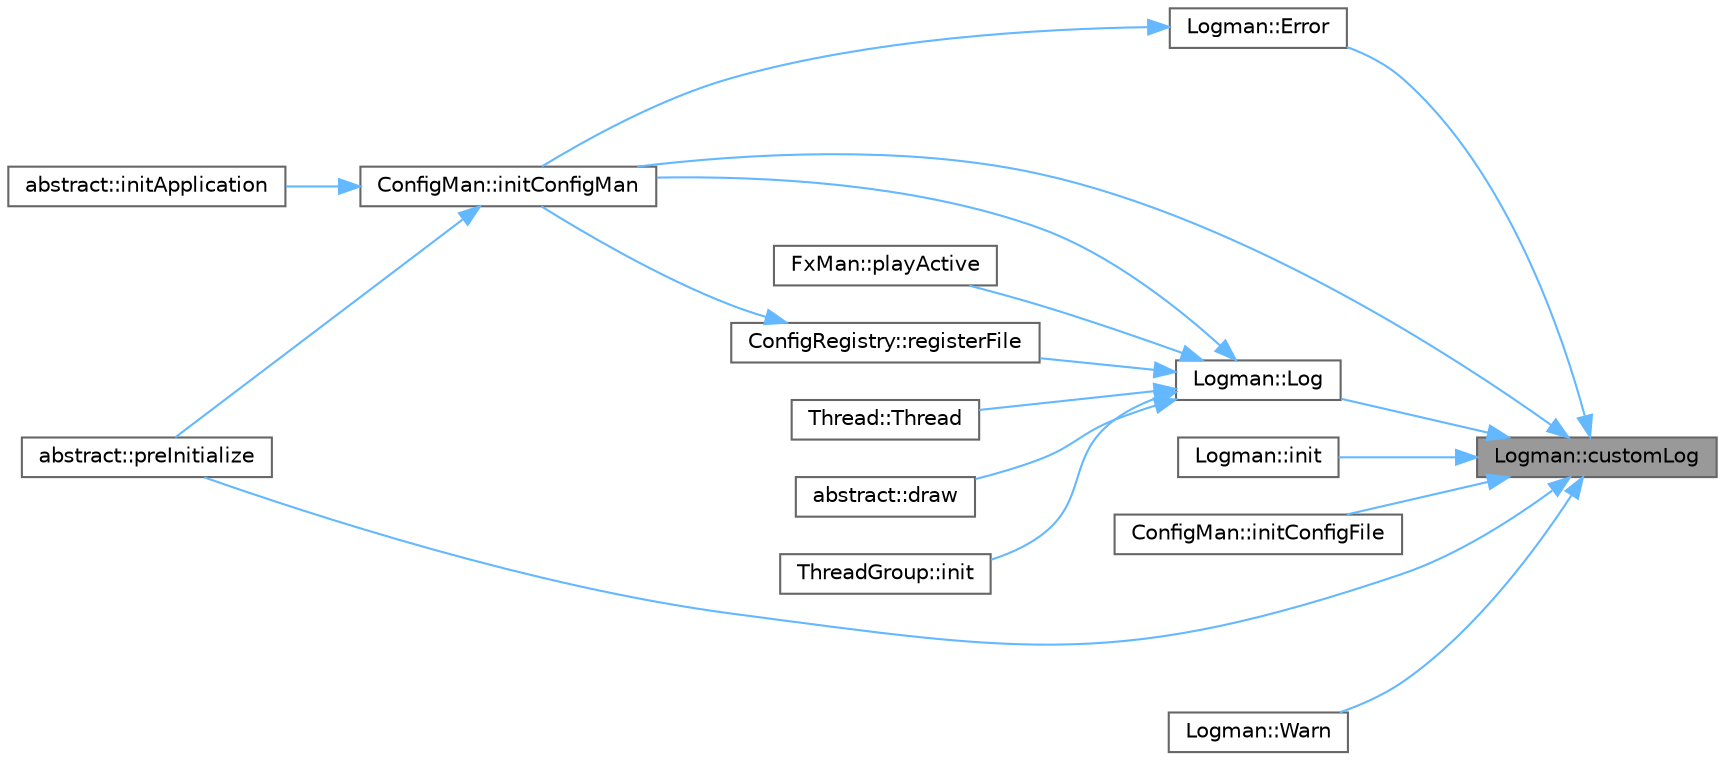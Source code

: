 digraph "Logman::customLog"
{
 // LATEX_PDF_SIZE
  bgcolor="transparent";
  edge [fontname=Helvetica,fontsize=10,labelfontname=Helvetica,labelfontsize=10];
  node [fontname=Helvetica,fontsize=10,shape=box,height=0.2,width=0.4];
  rankdir="RL";
  Node1 [id="Node000001",label="Logman::customLog",height=0.2,width=0.4,color="gray40", fillcolor="grey60", style="filled", fontcolor="black",tooltip=" "];
  Node1 -> Node2 [id="edge1_Node000001_Node000002",dir="back",color="steelblue1",style="solid",tooltip=" "];
  Node2 [id="Node000002",label="Logman::Error",height=0.2,width=0.4,color="grey40", fillcolor="white", style="filled",URL="$class_logman.html#a67336fa13892630e0cb3bb6d88e8e24f",tooltip=" "];
  Node2 -> Node3 [id="edge2_Node000002_Node000003",dir="back",color="steelblue1",style="solid",tooltip=" "];
  Node3 [id="Node000003",label="ConfigMan::initConfigMan",height=0.2,width=0.4,color="grey40", fillcolor="white", style="filled",URL="$class_config_man.html#a10b3a2e4f0828bc9adb63fbd6158212d",tooltip=" "];
  Node3 -> Node4 [id="edge3_Node000003_Node000004",dir="back",color="steelblue1",style="solid",tooltip=" "];
  Node4 [id="Node000004",label="abstract::initApplication",height=0.2,width=0.4,color="grey40", fillcolor="white", style="filled",URL="$classabstract.html#af5219c1221c9270c74e8a29fe95bb332",tooltip=" "];
  Node3 -> Node5 [id="edge4_Node000003_Node000005",dir="back",color="steelblue1",style="solid",tooltip=" "];
  Node5 [id="Node000005",label="abstract::preInitialize",height=0.2,width=0.4,color="grey40", fillcolor="white", style="filled",URL="$classabstract.html#aa67d607c6d2c6ee68866f3b3d99f441f",tooltip=" "];
  Node1 -> Node6 [id="edge5_Node000001_Node000006",dir="back",color="steelblue1",style="solid",tooltip=" "];
  Node6 [id="Node000006",label="Logman::init",height=0.2,width=0.4,color="grey40", fillcolor="white", style="filled",URL="$class_logman.html#a76e7488e979521605b44d0c6186fd6d1",tooltip=" "];
  Node1 -> Node7 [id="edge6_Node000001_Node000007",dir="back",color="steelblue1",style="solid",tooltip=" "];
  Node7 [id="Node000007",label="ConfigMan::initConfigFile",height=0.2,width=0.4,color="grey40", fillcolor="white", style="filled",URL="$class_config_man.html#a056ec4567bef9e3c2918afec88581fb5",tooltip=" "];
  Node1 -> Node3 [id="edge7_Node000001_Node000003",dir="back",color="steelblue1",style="solid",tooltip=" "];
  Node1 -> Node8 [id="edge8_Node000001_Node000008",dir="back",color="steelblue1",style="solid",tooltip=" "];
  Node8 [id="Node000008",label="Logman::Log",height=0.2,width=0.4,color="grey40", fillcolor="white", style="filled",URL="$class_logman.html#ae91e79e99a564ca7a4d9bd9217b16d30",tooltip=" "];
  Node8 -> Node9 [id="edge9_Node000008_Node000009",dir="back",color="steelblue1",style="solid",tooltip=" "];
  Node9 [id="Node000009",label="abstract::draw",height=0.2,width=0.4,color="grey40", fillcolor="white", style="filled",URL="$classabstract.html#aeb8c24403290a8f6adbceb8382892984",tooltip=" "];
  Node8 -> Node10 [id="edge10_Node000008_Node000010",dir="back",color="steelblue1",style="solid",tooltip=" "];
  Node10 [id="Node000010",label="ThreadGroup::init",height=0.2,width=0.4,color="grey40", fillcolor="white", style="filled",URL="$class_thread_group.html#a5d96ceb6fa5b1f11b384c00379efaf2d",tooltip=" "];
  Node8 -> Node3 [id="edge11_Node000008_Node000003",dir="back",color="steelblue1",style="solid",tooltip=" "];
  Node8 -> Node11 [id="edge12_Node000008_Node000011",dir="back",color="steelblue1",style="solid",tooltip=" "];
  Node11 [id="Node000011",label="FxMan::playActive",height=0.2,width=0.4,color="grey40", fillcolor="white", style="filled",URL="$class_fx_man.html#ac7fc2eea0f1a70385c483f70911a4448",tooltip=" "];
  Node8 -> Node12 [id="edge13_Node000008_Node000012",dir="back",color="steelblue1",style="solid",tooltip=" "];
  Node12 [id="Node000012",label="ConfigRegistry::registerFile",height=0.2,width=0.4,color="grey40", fillcolor="white", style="filled",URL="$class_config_registry.html#a372de97e7df9543c55ca86e6f40fc734",tooltip=" "];
  Node12 -> Node3 [id="edge14_Node000012_Node000003",dir="back",color="steelblue1",style="solid",tooltip=" "];
  Node8 -> Node13 [id="edge15_Node000008_Node000013",dir="back",color="steelblue1",style="solid",tooltip=" "];
  Node13 [id="Node000013",label="Thread::Thread",height=0.2,width=0.4,color="grey40", fillcolor="white", style="filled",URL="$class_thread.html#a6d978bda88c92d7ba3840df0adcf7b4c",tooltip=" "];
  Node1 -> Node5 [id="edge16_Node000001_Node000005",dir="back",color="steelblue1",style="solid",tooltip=" "];
  Node1 -> Node14 [id="edge17_Node000001_Node000014",dir="back",color="steelblue1",style="solid",tooltip=" "];
  Node14 [id="Node000014",label="Logman::Warn",height=0.2,width=0.4,color="grey40", fillcolor="white", style="filled",URL="$class_logman.html#ae1a0e095f0229b366945c3d1d0e68a95",tooltip=" "];
}
